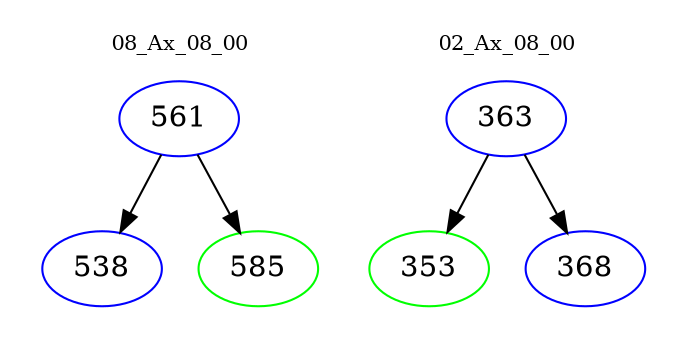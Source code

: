 digraph{
subgraph cluster_0 {
color = white
label = "08_Ax_08_00";
fontsize=10;
T0_561 [label="561", color="blue"]
T0_561 -> T0_538 [color="black"]
T0_538 [label="538", color="blue"]
T0_561 -> T0_585 [color="black"]
T0_585 [label="585", color="green"]
}
subgraph cluster_1 {
color = white
label = "02_Ax_08_00";
fontsize=10;
T1_363 [label="363", color="blue"]
T1_363 -> T1_353 [color="black"]
T1_353 [label="353", color="green"]
T1_363 -> T1_368 [color="black"]
T1_368 [label="368", color="blue"]
}
}

